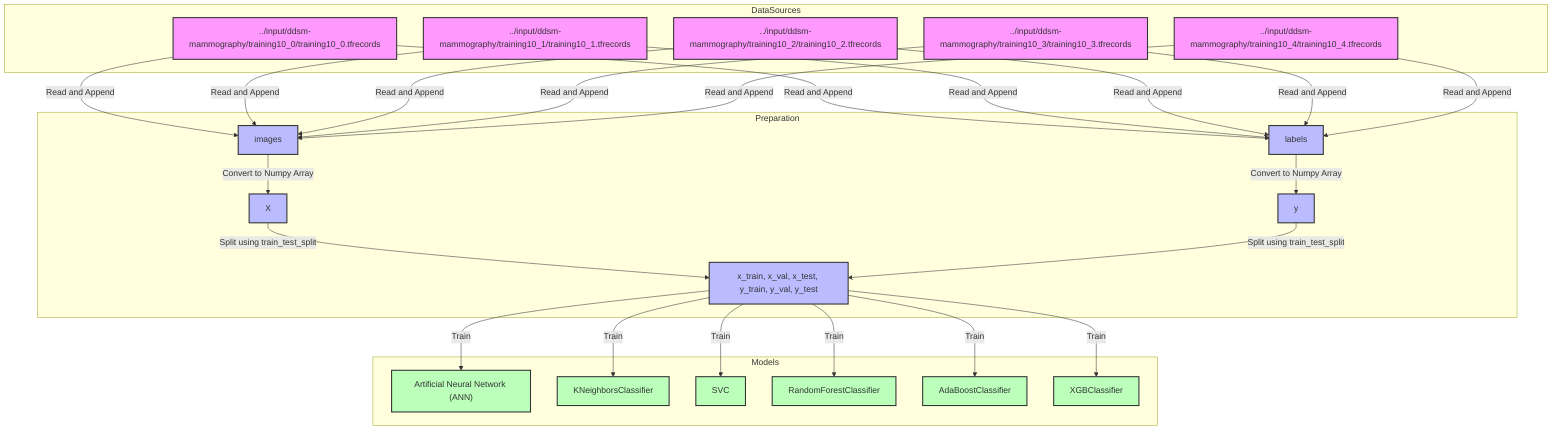 flowchart TD
    subgraph DataSources
        DS1["../input/ddsm-mammography/training10_0/training10_0.tfrecords"]:::source
        DS2["../input/ddsm-mammography/training10_1/training10_1.tfrecords"]:::source
        DS3["../input/ddsm-mammography/training10_2/training10_2.tfrecords"]:::source
        DS4["../input/ddsm-mammography/training10_3/training10_3.tfrecords"]:::source
        DS5["../input/ddsm-mammography/training10_4/training10_4.tfrecords"]:::source
    end
    
    subgraph Preparation
        images["images"]:::variable
        labels["labels"]:::variable
        X["X"]:::variable
        y["y"]:::variable
        split_data["x_train, x_val, x_test, y_train, y_val, y_test"]:::variable
    end

    subgraph Models
        ANN["Artificial Neural Network (ANN)"]:::model
        KNC["KNeighborsClassifier"]:::model
        SVC["SVC"]:::model
        RFC["RandomForestClassifier"]:::model
        ABC["AdaBoostClassifier"]:::model
        XGBC["XGBClassifier"]:::model
    end

    DS1 -->|Read and Append| images & labels
    DS2 -->|Read and Append| images & labels
    DS3 -->|Read and Append| images & labels
    DS4 -->|Read and Append| images & labels
    DS5 -->|Read and Append| images & labels
    
    images -->|Convert to Numpy Array| X
    labels -->|Convert to Numpy Array| y
    X -->|Split using train_test_split| split_data
    y -->|Split using train_test_split| split_data

    split_data -->|Train| ANN
    split_data -->|Train| KNC
    split_data -->|Train| SVC
    split_data -->|Train| RFC
    split_data -->|Train| ABC
    split_data -->|Train| XGBC
    
    classDef source fill:#f9f,stroke:#333,stroke-width:2px;
    classDef variable fill:#bbf,stroke:#333,stroke-width:2px;
    classDef model fill:#bfb,stroke:#333,stroke-width:2px;